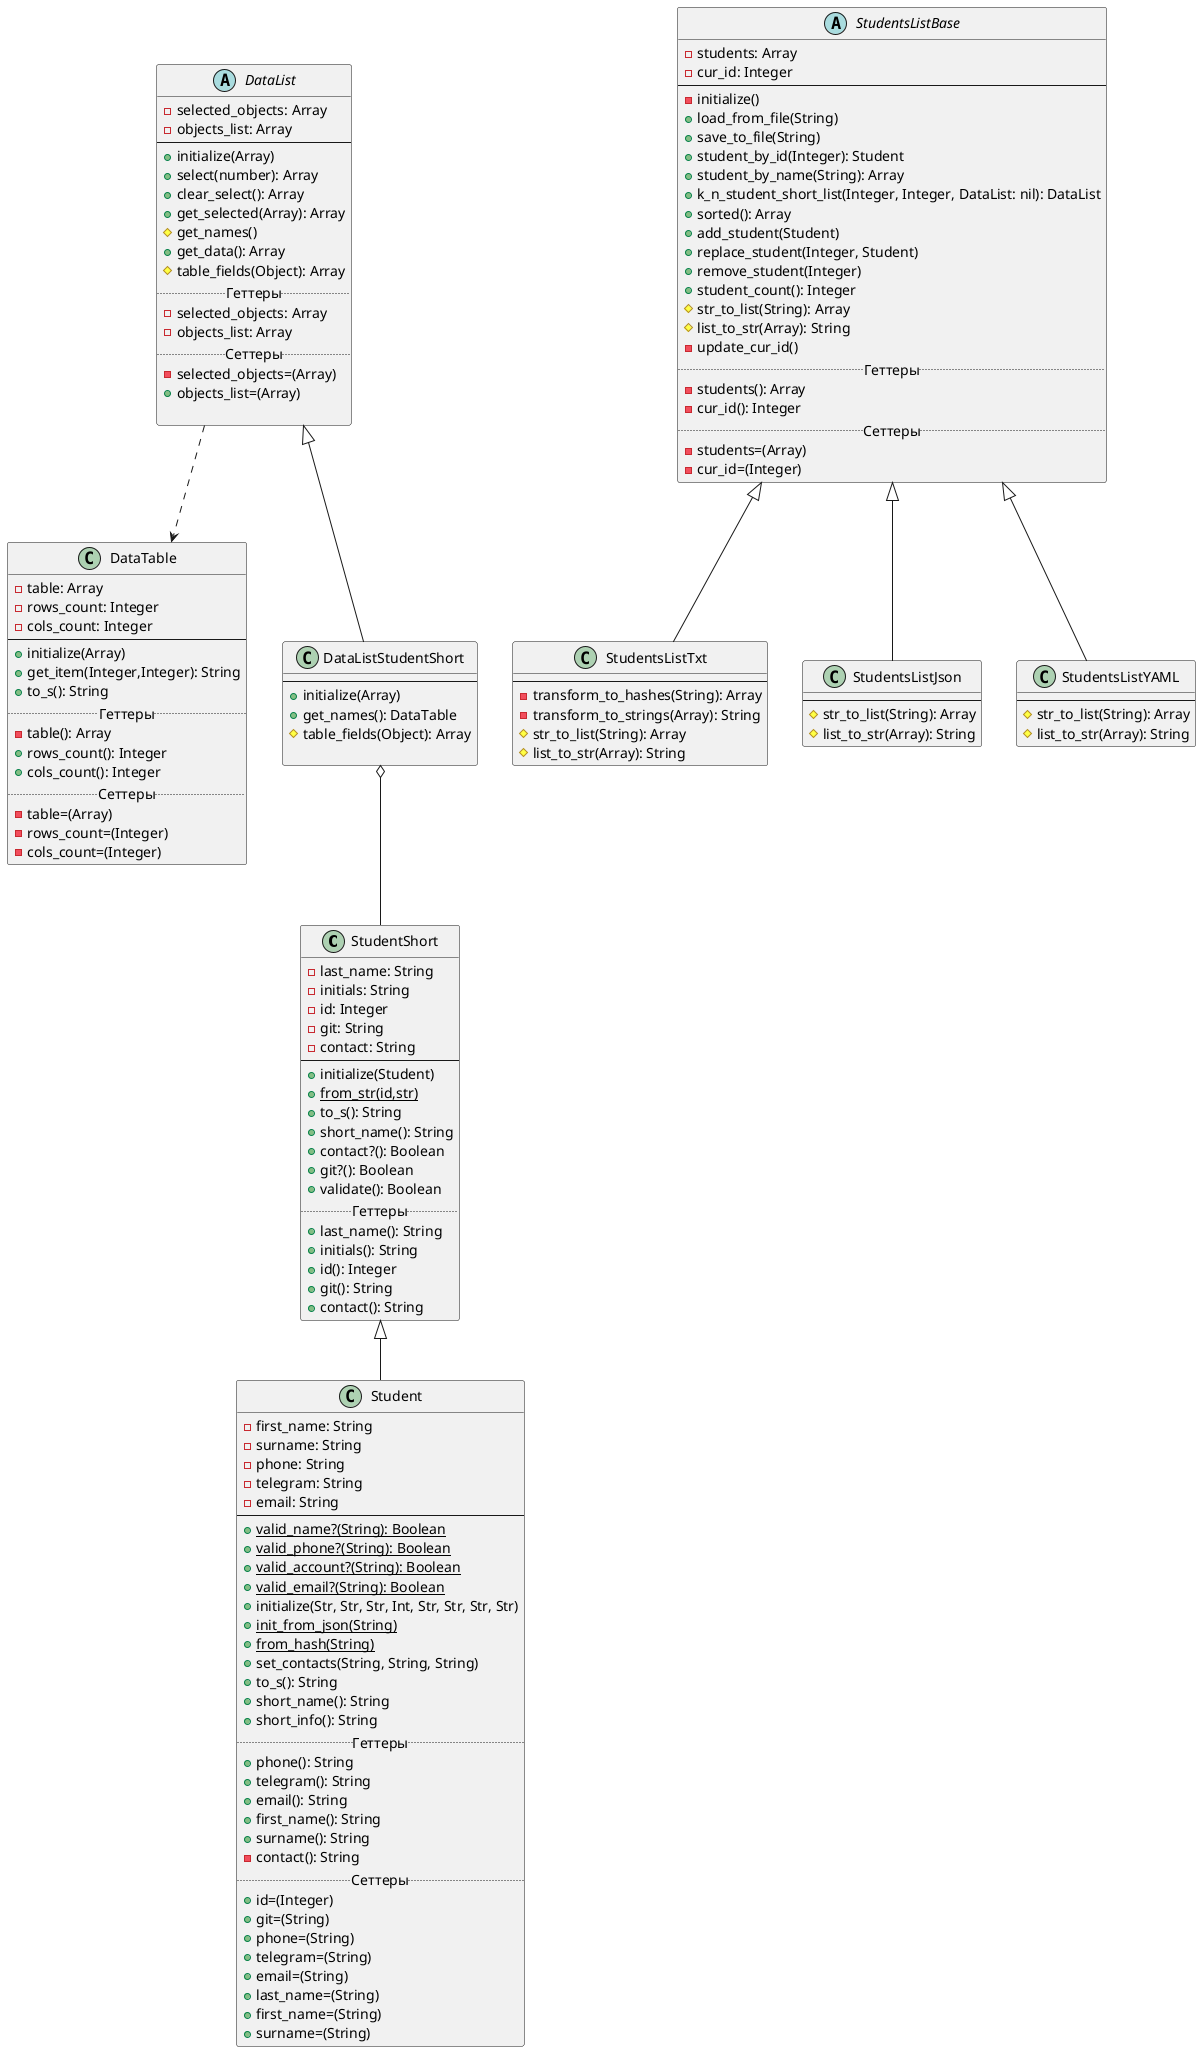 @startuml
'https://plantuml.com/class-diagram

class StudentShort
{
    -last_name: String
    -initials: String
    -id: Integer
    -git: String
    -contact: String
--
    +initialize(Student)
    +{static}from_str(id,str)
    +to_s(): String
    +short_name(): String
    +contact?(): Boolean
    +git?(): Boolean
    +validate(): Boolean
.. Геттеры ..
    +last_name(): String
    +initials(): String
    +id(): Integer
    +git(): String
    +contact(): String
}

class Student extends StudentShort {
    -first_name: String
    -surname: String
    -phone: String
    -telegram: String
    -email: String
--
    +{static}valid_name?(String): Boolean
    +{static}valid_phone?(String): Boolean
    +{static}valid_account?(String): Boolean
    +{static}valid_email?(String): Boolean
    +initialize(Str, Str, Str, Int, Str, Str, Str, Str)
    +{static}init_from_json(String)
    +{static}from_hash(String)
    +set_contacts(String, String, String)
    +to_s(): String
    +short_name(): String
    +short_info(): String
    .. Геттеры ..
    +phone(): String
    +telegram(): String
    +email(): String
    +first_name(): String
    +surname(): String
    -contact(): String
    .. Сеттеры ..
    +id=(Integer)
    +git=(String)
    +phone=(String)
    +telegram=(String)
    +email=(String)
    +last_name=(String)
    +first_name=(String)
    +surname=(String)
}

abstract class DataList
{
    -selected_objects: Array
    -objects_list: Array
--
    +initialize(Array)
    +select(number): Array
    +clear_select(): Array
    +get_selected(Array): Array
    #get_names()
    +get_data(): Array
    #table_fields(Object): Array
    ..Геттеры..
    -selected_objects: Array
    -objects_list: Array
    ..Сеттеры..
    -selected_objects=(Array)
    +objects_list=(Array)

}
class DataTable
{
    -table: Array
    -rows_count: Integer
    -cols_count: Integer
--
    +initialize(Array)
    +get_item(Integer,Integer): String
    +to_s(): String
    ..Геттеры..
    -table(): Array
    +rows_count(): Integer
    +cols_count(): Integer
    ..Сеттеры..
    -table=(Array)
    -rows_count=(Integer)
    -cols_count=(Integer)
}

class DataListStudentShort extends DataList{
     --
     +initialize(Array)
     +get_names(): DataTable
    #table_fields(Object): Array

 }


abstract class StudentsListBase {
     -students: Array
     -cur_id: Integer
     --
     -initialize()
     +load_from_file(String)
     +save_to_file(String)
     +student_by_id(Integer): Student
     +student_by_name(String): Array
     +k_n_student_short_list(Integer, Integer, DataList: nil): DataList
     +sorted(): Array
     +add_student(Student)
     +replace_student(Integer, Student)
     +remove_student(Integer)
     +student_count(): Integer
     #str_to_list(String): Array
     #list_to_str(Array): String
     -update_cur_id()
     .. Геттеры ..
     -students(): Array
     -cur_id(): Integer
     .. Сеттеры ..
     -students=(Array)
     -cur_id=(Integer)
 }

 class StudentsListTxt extends StudentsListBase {
     --
     -transform_to_hashes(String): Array
     -transform_to_strings(Array): String
     #str_to_list(String): Array
     #list_to_str(Array): String
 }

 class StudentsListJson extends StudentsListBase {
     --
     #str_to_list(String): Array
     #list_to_str(Array): String
 }

 class StudentsListYAML extends StudentsListBase {
     --
     #str_to_list(String): Array
     #list_to_str(Array): String
 }
DataList ..> DataTable

DataListStudentShort o-- StudentShort
@enduml
